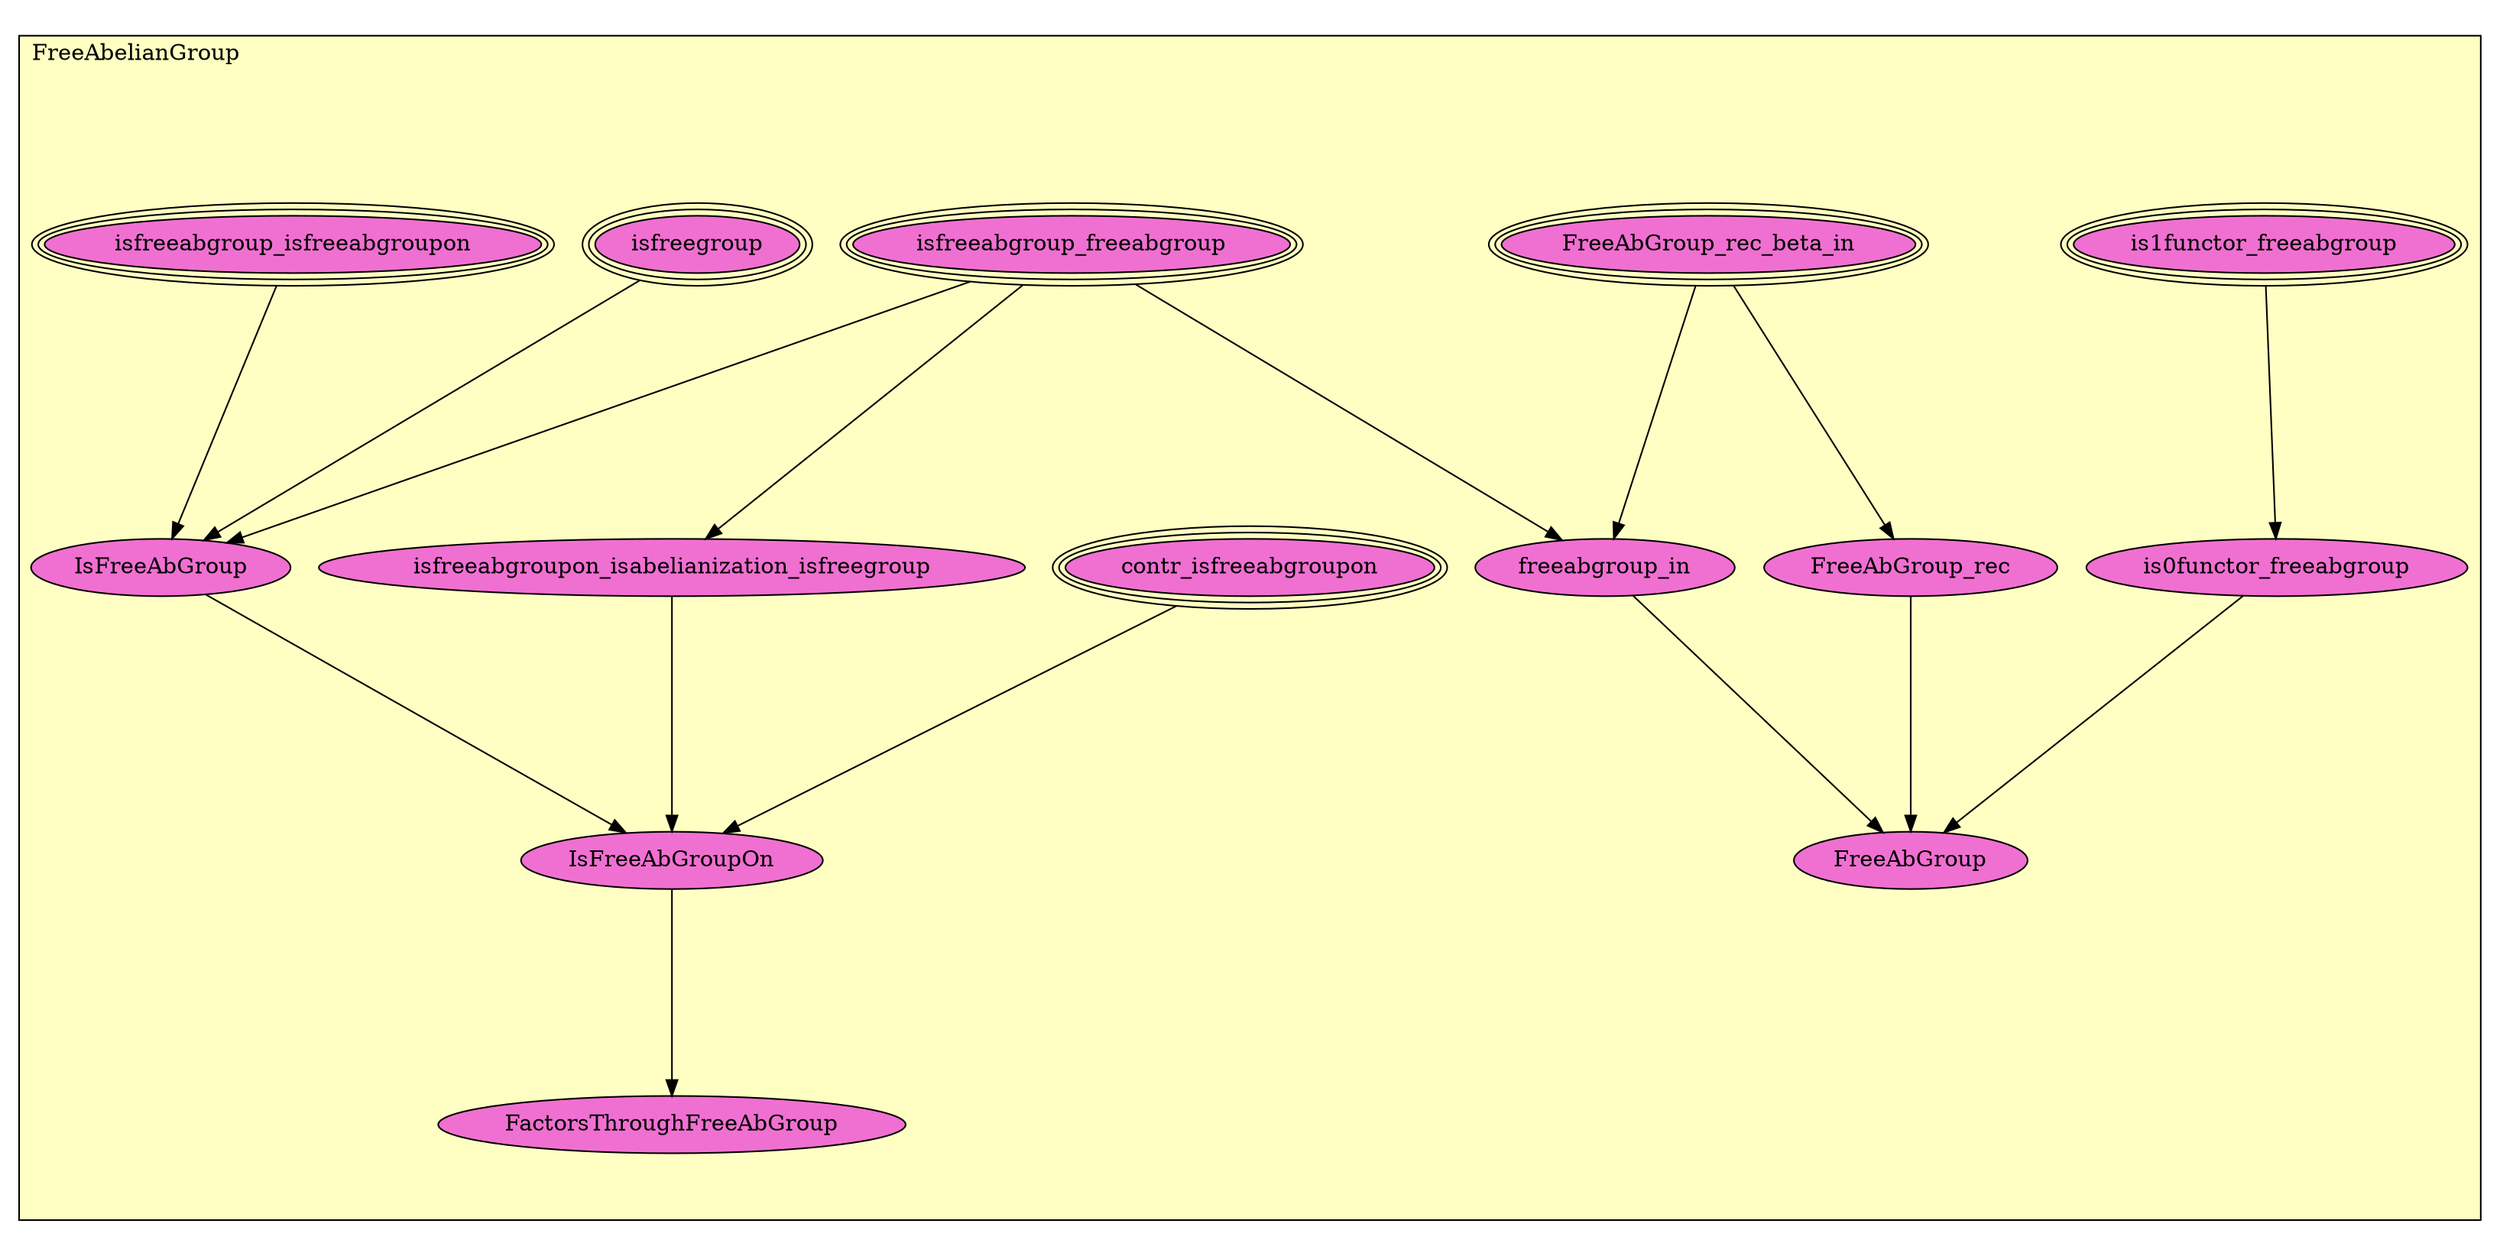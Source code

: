 digraph HoTT_Algebra_AbGroups_FreeAbelianGroup {
  graph [ratio=0.5]
  node [style=filled]
FreeAbelianGroup_is1functor_freeabgroup [label="is1functor_freeabgroup", URL=<FreeAbelianGroup.html#is1functor_freeabgroup>, peripheries=3, fillcolor="#F070D1"] ;
FreeAbelianGroup_is0functor_freeabgroup [label="is0functor_freeabgroup", URL=<FreeAbelianGroup.html#is0functor_freeabgroup>, fillcolor="#F070D1"] ;
FreeAbelianGroup_isfreeabgroup_freeabgroup [label="isfreeabgroup_freeabgroup", URL=<FreeAbelianGroup.html#isfreeabgroup_freeabgroup>, peripheries=3, fillcolor="#F070D1"] ;
FreeAbelianGroup_isfreeabgroupon_isabelianization_isfreegroup [label="isfreeabgroupon_isabelianization_isfreegroup", URL=<FreeAbelianGroup.html#isfreeabgroupon_isabelianization_isfreegroup>, fillcolor="#F070D1"] ;
FreeAbelianGroup_FreeAbGroup_rec_beta_in [label="FreeAbGroup_rec_beta_in", URL=<FreeAbelianGroup.html#FreeAbGroup_rec_beta_in>, peripheries=3, fillcolor="#F070D1"] ;
FreeAbelianGroup_FreeAbGroup_rec [label="FreeAbGroup_rec", URL=<FreeAbelianGroup.html#FreeAbGroup_rec>, fillcolor="#F070D1"] ;
FreeAbelianGroup_freeabgroup_in [label="freeabgroup_in", URL=<FreeAbelianGroup.html#freeabgroup_in>, fillcolor="#F070D1"] ;
FreeAbelianGroup_FreeAbGroup [label="FreeAbGroup", URL=<FreeAbelianGroup.html#FreeAbGroup>, fillcolor="#F070D1"] ;
FreeAbelianGroup_isfreeabgroup_isfreeabgroupon [label="isfreeabgroup_isfreeabgroupon", URL=<FreeAbelianGroup.html#isfreeabgroup_isfreeabgroupon>, peripheries=3, fillcolor="#F070D1"] ;
FreeAbelianGroup_isfreegroup [label="isfreegroup", URL=<FreeAbelianGroup.html#isfreegroup>, peripheries=3, fillcolor="#F070D1"] ;
FreeAbelianGroup_IsFreeAbGroup [label="IsFreeAbGroup", URL=<FreeAbelianGroup.html#IsFreeAbGroup>, fillcolor="#F070D1"] ;
FreeAbelianGroup_contr_isfreeabgroupon [label="contr_isfreeabgroupon", URL=<FreeAbelianGroup.html#contr_isfreeabgroupon>, peripheries=3, fillcolor="#F070D1"] ;
FreeAbelianGroup_IsFreeAbGroupOn [label="IsFreeAbGroupOn", URL=<FreeAbelianGroup.html#IsFreeAbGroupOn>, fillcolor="#F070D1"] ;
FreeAbelianGroup_FactorsThroughFreeAbGroup [label="FactorsThroughFreeAbGroup", URL=<FreeAbelianGroup.html#FactorsThroughFreeAbGroup>, fillcolor="#F070D1"] ;
  FreeAbelianGroup_is1functor_freeabgroup -> FreeAbelianGroup_is0functor_freeabgroup [] ;
  FreeAbelianGroup_is0functor_freeabgroup -> FreeAbelianGroup_FreeAbGroup [] ;
  FreeAbelianGroup_isfreeabgroup_freeabgroup -> FreeAbelianGroup_isfreeabgroupon_isabelianization_isfreegroup [] ;
  FreeAbelianGroup_isfreeabgroup_freeabgroup -> FreeAbelianGroup_freeabgroup_in [] ;
  FreeAbelianGroup_isfreeabgroup_freeabgroup -> FreeAbelianGroup_IsFreeAbGroup [] ;
  FreeAbelianGroup_isfreeabgroupon_isabelianization_isfreegroup -> FreeAbelianGroup_IsFreeAbGroupOn [] ;
  FreeAbelianGroup_FreeAbGroup_rec_beta_in -> FreeAbelianGroup_FreeAbGroup_rec [] ;
  FreeAbelianGroup_FreeAbGroup_rec_beta_in -> FreeAbelianGroup_freeabgroup_in [] ;
  FreeAbelianGroup_FreeAbGroup_rec -> FreeAbelianGroup_FreeAbGroup [] ;
  FreeAbelianGroup_freeabgroup_in -> FreeAbelianGroup_FreeAbGroup [] ;
  FreeAbelianGroup_isfreeabgroup_isfreeabgroupon -> FreeAbelianGroup_IsFreeAbGroup [] ;
  FreeAbelianGroup_isfreegroup -> FreeAbelianGroup_IsFreeAbGroup [] ;
  FreeAbelianGroup_IsFreeAbGroup -> FreeAbelianGroup_IsFreeAbGroupOn [] ;
  FreeAbelianGroup_contr_isfreeabgroupon -> FreeAbelianGroup_IsFreeAbGroupOn [] ;
  FreeAbelianGroup_IsFreeAbGroupOn -> FreeAbelianGroup_FactorsThroughFreeAbGroup [] ;
subgraph cluster_FreeAbelianGroup { label="FreeAbelianGroup"; fillcolor="#FFFFC3"; labeljust=l; style=filled 
FreeAbelianGroup_FactorsThroughFreeAbGroup; FreeAbelianGroup_IsFreeAbGroupOn; FreeAbelianGroup_contr_isfreeabgroupon; FreeAbelianGroup_IsFreeAbGroup; FreeAbelianGroup_isfreegroup; FreeAbelianGroup_isfreeabgroup_isfreeabgroupon; FreeAbelianGroup_FreeAbGroup; FreeAbelianGroup_freeabgroup_in; FreeAbelianGroup_FreeAbGroup_rec; FreeAbelianGroup_FreeAbGroup_rec_beta_in; FreeAbelianGroup_isfreeabgroupon_isabelianization_isfreegroup; FreeAbelianGroup_isfreeabgroup_freeabgroup; FreeAbelianGroup_is0functor_freeabgroup; FreeAbelianGroup_is1functor_freeabgroup; };
} /* END */
